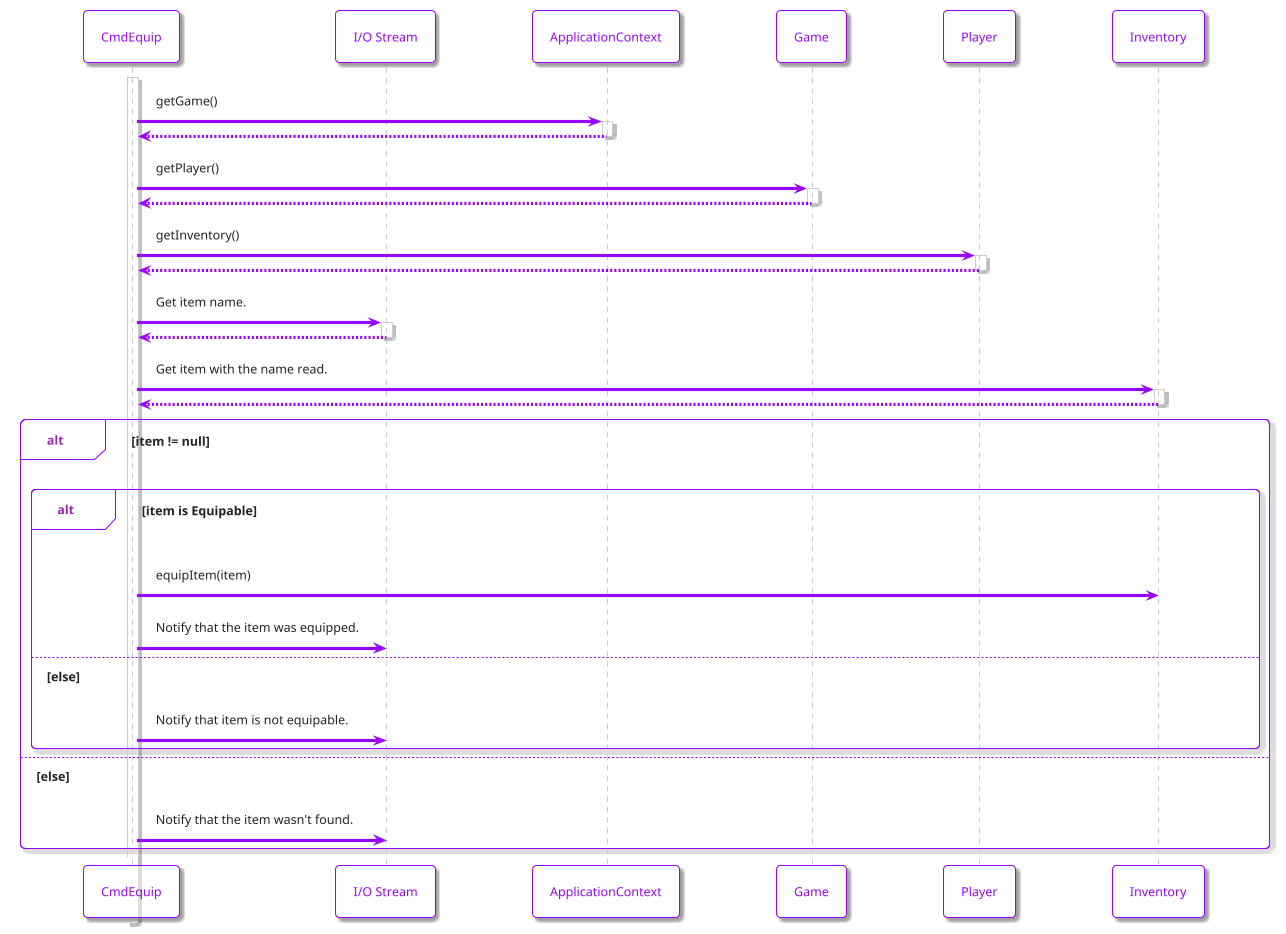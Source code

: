 @startuml
!theme materia-outline

skinparam ArrowColor #9803fc
skinparam BackgroundColor #FFFFFF
skinparam ArrowColor #9803fc
skinparam ActorBorderColor #9803fc
skinparam ActorFontColor #9803fc
skinparam ActorBackgroundColor #9803fc
skinparam ParticipantFontColor #9803fc
skinparam ParticipantBorderColor #9803fc
skinparam ParticipantBackgroundColor #FFFFFF
skinparam {
 SequenceGroupBorderColor #9803fc
}


participant CmdEquip
participant "I/O Stream"

participant ApplicationContext
participant Game
participant Player
participant Inventory

CmdEquip++
CmdEquip -> ApplicationContext++: getGame()
ApplicationContext --> CmdEquip
ApplicationContext--

CmdEquip -> Game++: getPlayer()
Game --> CmdEquip
Game--

CmdEquip -> Player++: getInventory()
Player --> CmdEquip
Player--

CmdEquip -> "I/O Stream" ++: Get item name.
"I/O Stream" --> CmdEquip
deactivate "I/O Stream"

CmdEquip -> Inventory++: Get item with the name read.
Inventory --> CmdEquip
Inventory--

alt item != null
  alt item is Equipable
    CmdEquip -> Inventory: equipItem(item)
    CmdEquip -> "I/O Stream": Notify that the item was equipped.
  else else
    CmdEquip -> "I/O Stream": Notify that item is not equipable.
  end
else else
  CmdEquip -> "I/O Stream": Notify that the item wasn't found.
end

@enduml